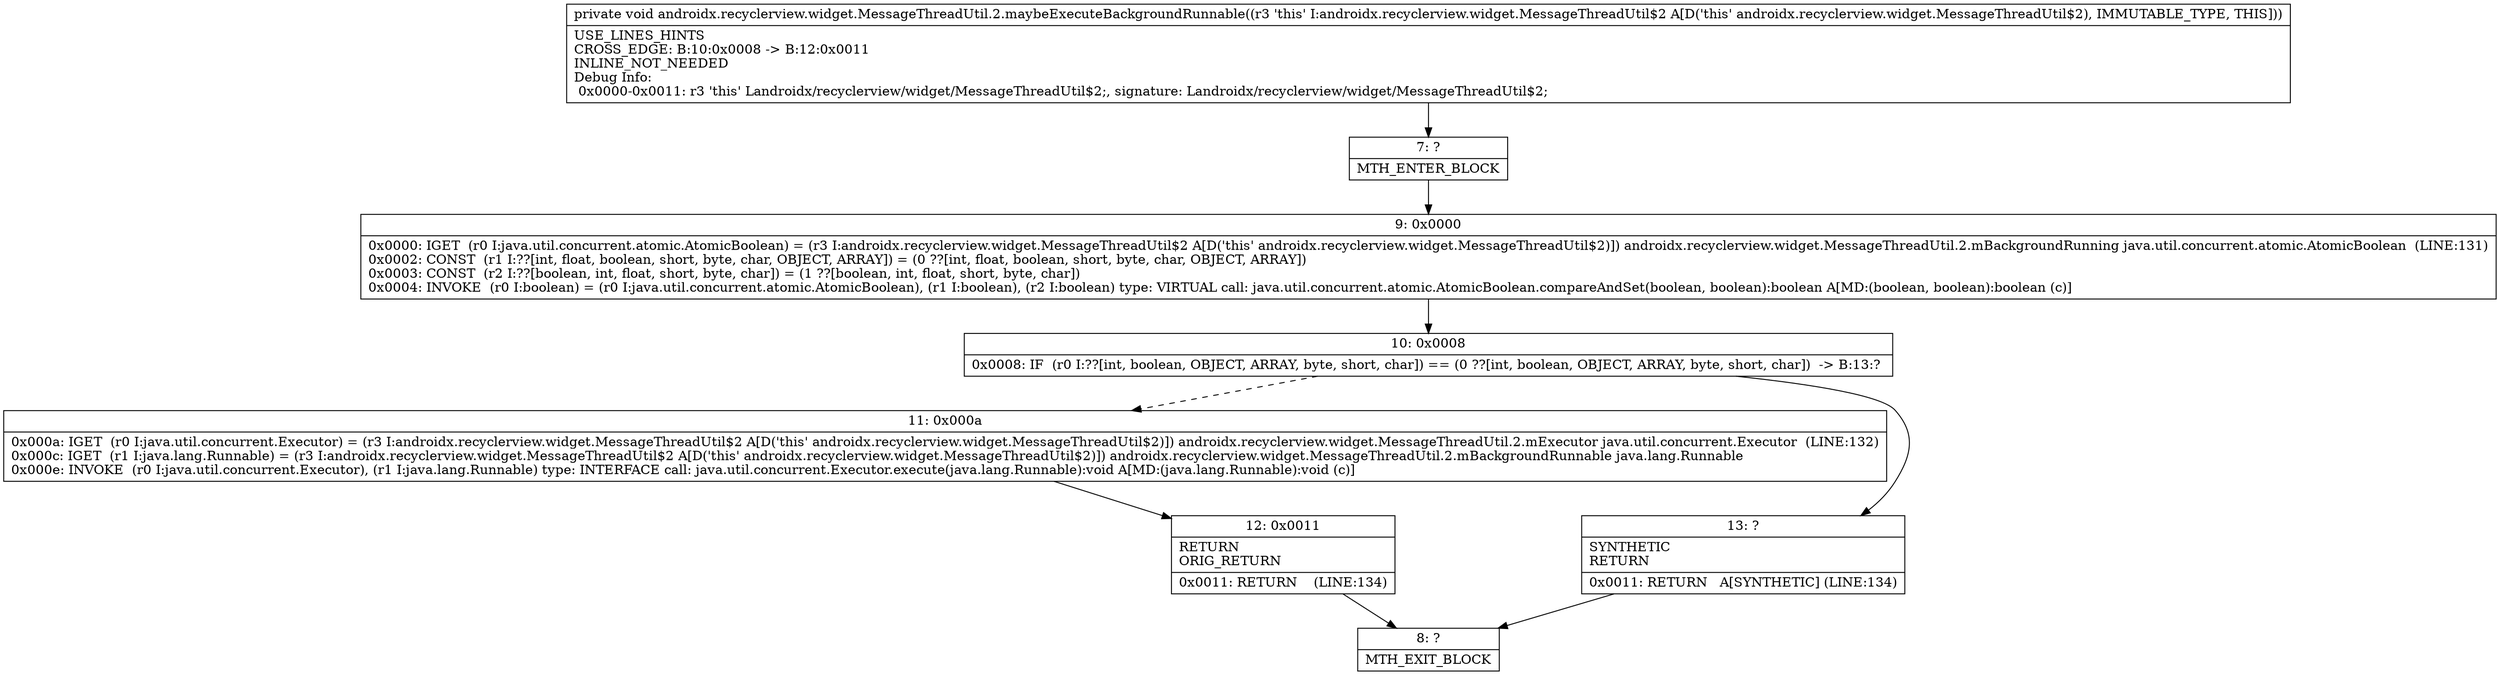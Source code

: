 digraph "CFG forandroidx.recyclerview.widget.MessageThreadUtil.2.maybeExecuteBackgroundRunnable()V" {
Node_7 [shape=record,label="{7\:\ ?|MTH_ENTER_BLOCK\l}"];
Node_9 [shape=record,label="{9\:\ 0x0000|0x0000: IGET  (r0 I:java.util.concurrent.atomic.AtomicBoolean) = (r3 I:androidx.recyclerview.widget.MessageThreadUtil$2 A[D('this' androidx.recyclerview.widget.MessageThreadUtil$2)]) androidx.recyclerview.widget.MessageThreadUtil.2.mBackgroundRunning java.util.concurrent.atomic.AtomicBoolean  (LINE:131)\l0x0002: CONST  (r1 I:??[int, float, boolean, short, byte, char, OBJECT, ARRAY]) = (0 ??[int, float, boolean, short, byte, char, OBJECT, ARRAY]) \l0x0003: CONST  (r2 I:??[boolean, int, float, short, byte, char]) = (1 ??[boolean, int, float, short, byte, char]) \l0x0004: INVOKE  (r0 I:boolean) = (r0 I:java.util.concurrent.atomic.AtomicBoolean), (r1 I:boolean), (r2 I:boolean) type: VIRTUAL call: java.util.concurrent.atomic.AtomicBoolean.compareAndSet(boolean, boolean):boolean A[MD:(boolean, boolean):boolean (c)]\l}"];
Node_10 [shape=record,label="{10\:\ 0x0008|0x0008: IF  (r0 I:??[int, boolean, OBJECT, ARRAY, byte, short, char]) == (0 ??[int, boolean, OBJECT, ARRAY, byte, short, char])  \-\> B:13:? \l}"];
Node_11 [shape=record,label="{11\:\ 0x000a|0x000a: IGET  (r0 I:java.util.concurrent.Executor) = (r3 I:androidx.recyclerview.widget.MessageThreadUtil$2 A[D('this' androidx.recyclerview.widget.MessageThreadUtil$2)]) androidx.recyclerview.widget.MessageThreadUtil.2.mExecutor java.util.concurrent.Executor  (LINE:132)\l0x000c: IGET  (r1 I:java.lang.Runnable) = (r3 I:androidx.recyclerview.widget.MessageThreadUtil$2 A[D('this' androidx.recyclerview.widget.MessageThreadUtil$2)]) androidx.recyclerview.widget.MessageThreadUtil.2.mBackgroundRunnable java.lang.Runnable \l0x000e: INVOKE  (r0 I:java.util.concurrent.Executor), (r1 I:java.lang.Runnable) type: INTERFACE call: java.util.concurrent.Executor.execute(java.lang.Runnable):void A[MD:(java.lang.Runnable):void (c)]\l}"];
Node_12 [shape=record,label="{12\:\ 0x0011|RETURN\lORIG_RETURN\l|0x0011: RETURN    (LINE:134)\l}"];
Node_8 [shape=record,label="{8\:\ ?|MTH_EXIT_BLOCK\l}"];
Node_13 [shape=record,label="{13\:\ ?|SYNTHETIC\lRETURN\l|0x0011: RETURN   A[SYNTHETIC] (LINE:134)\l}"];
MethodNode[shape=record,label="{private void androidx.recyclerview.widget.MessageThreadUtil.2.maybeExecuteBackgroundRunnable((r3 'this' I:androidx.recyclerview.widget.MessageThreadUtil$2 A[D('this' androidx.recyclerview.widget.MessageThreadUtil$2), IMMUTABLE_TYPE, THIS]))  | USE_LINES_HINTS\lCROSS_EDGE: B:10:0x0008 \-\> B:12:0x0011\lINLINE_NOT_NEEDED\lDebug Info:\l  0x0000\-0x0011: r3 'this' Landroidx\/recyclerview\/widget\/MessageThreadUtil$2;, signature: Landroidx\/recyclerview\/widget\/MessageThreadUtil$2;\l}"];
MethodNode -> Node_7;Node_7 -> Node_9;
Node_9 -> Node_10;
Node_10 -> Node_11[style=dashed];
Node_10 -> Node_13;
Node_11 -> Node_12;
Node_12 -> Node_8;
Node_13 -> Node_8;
}

